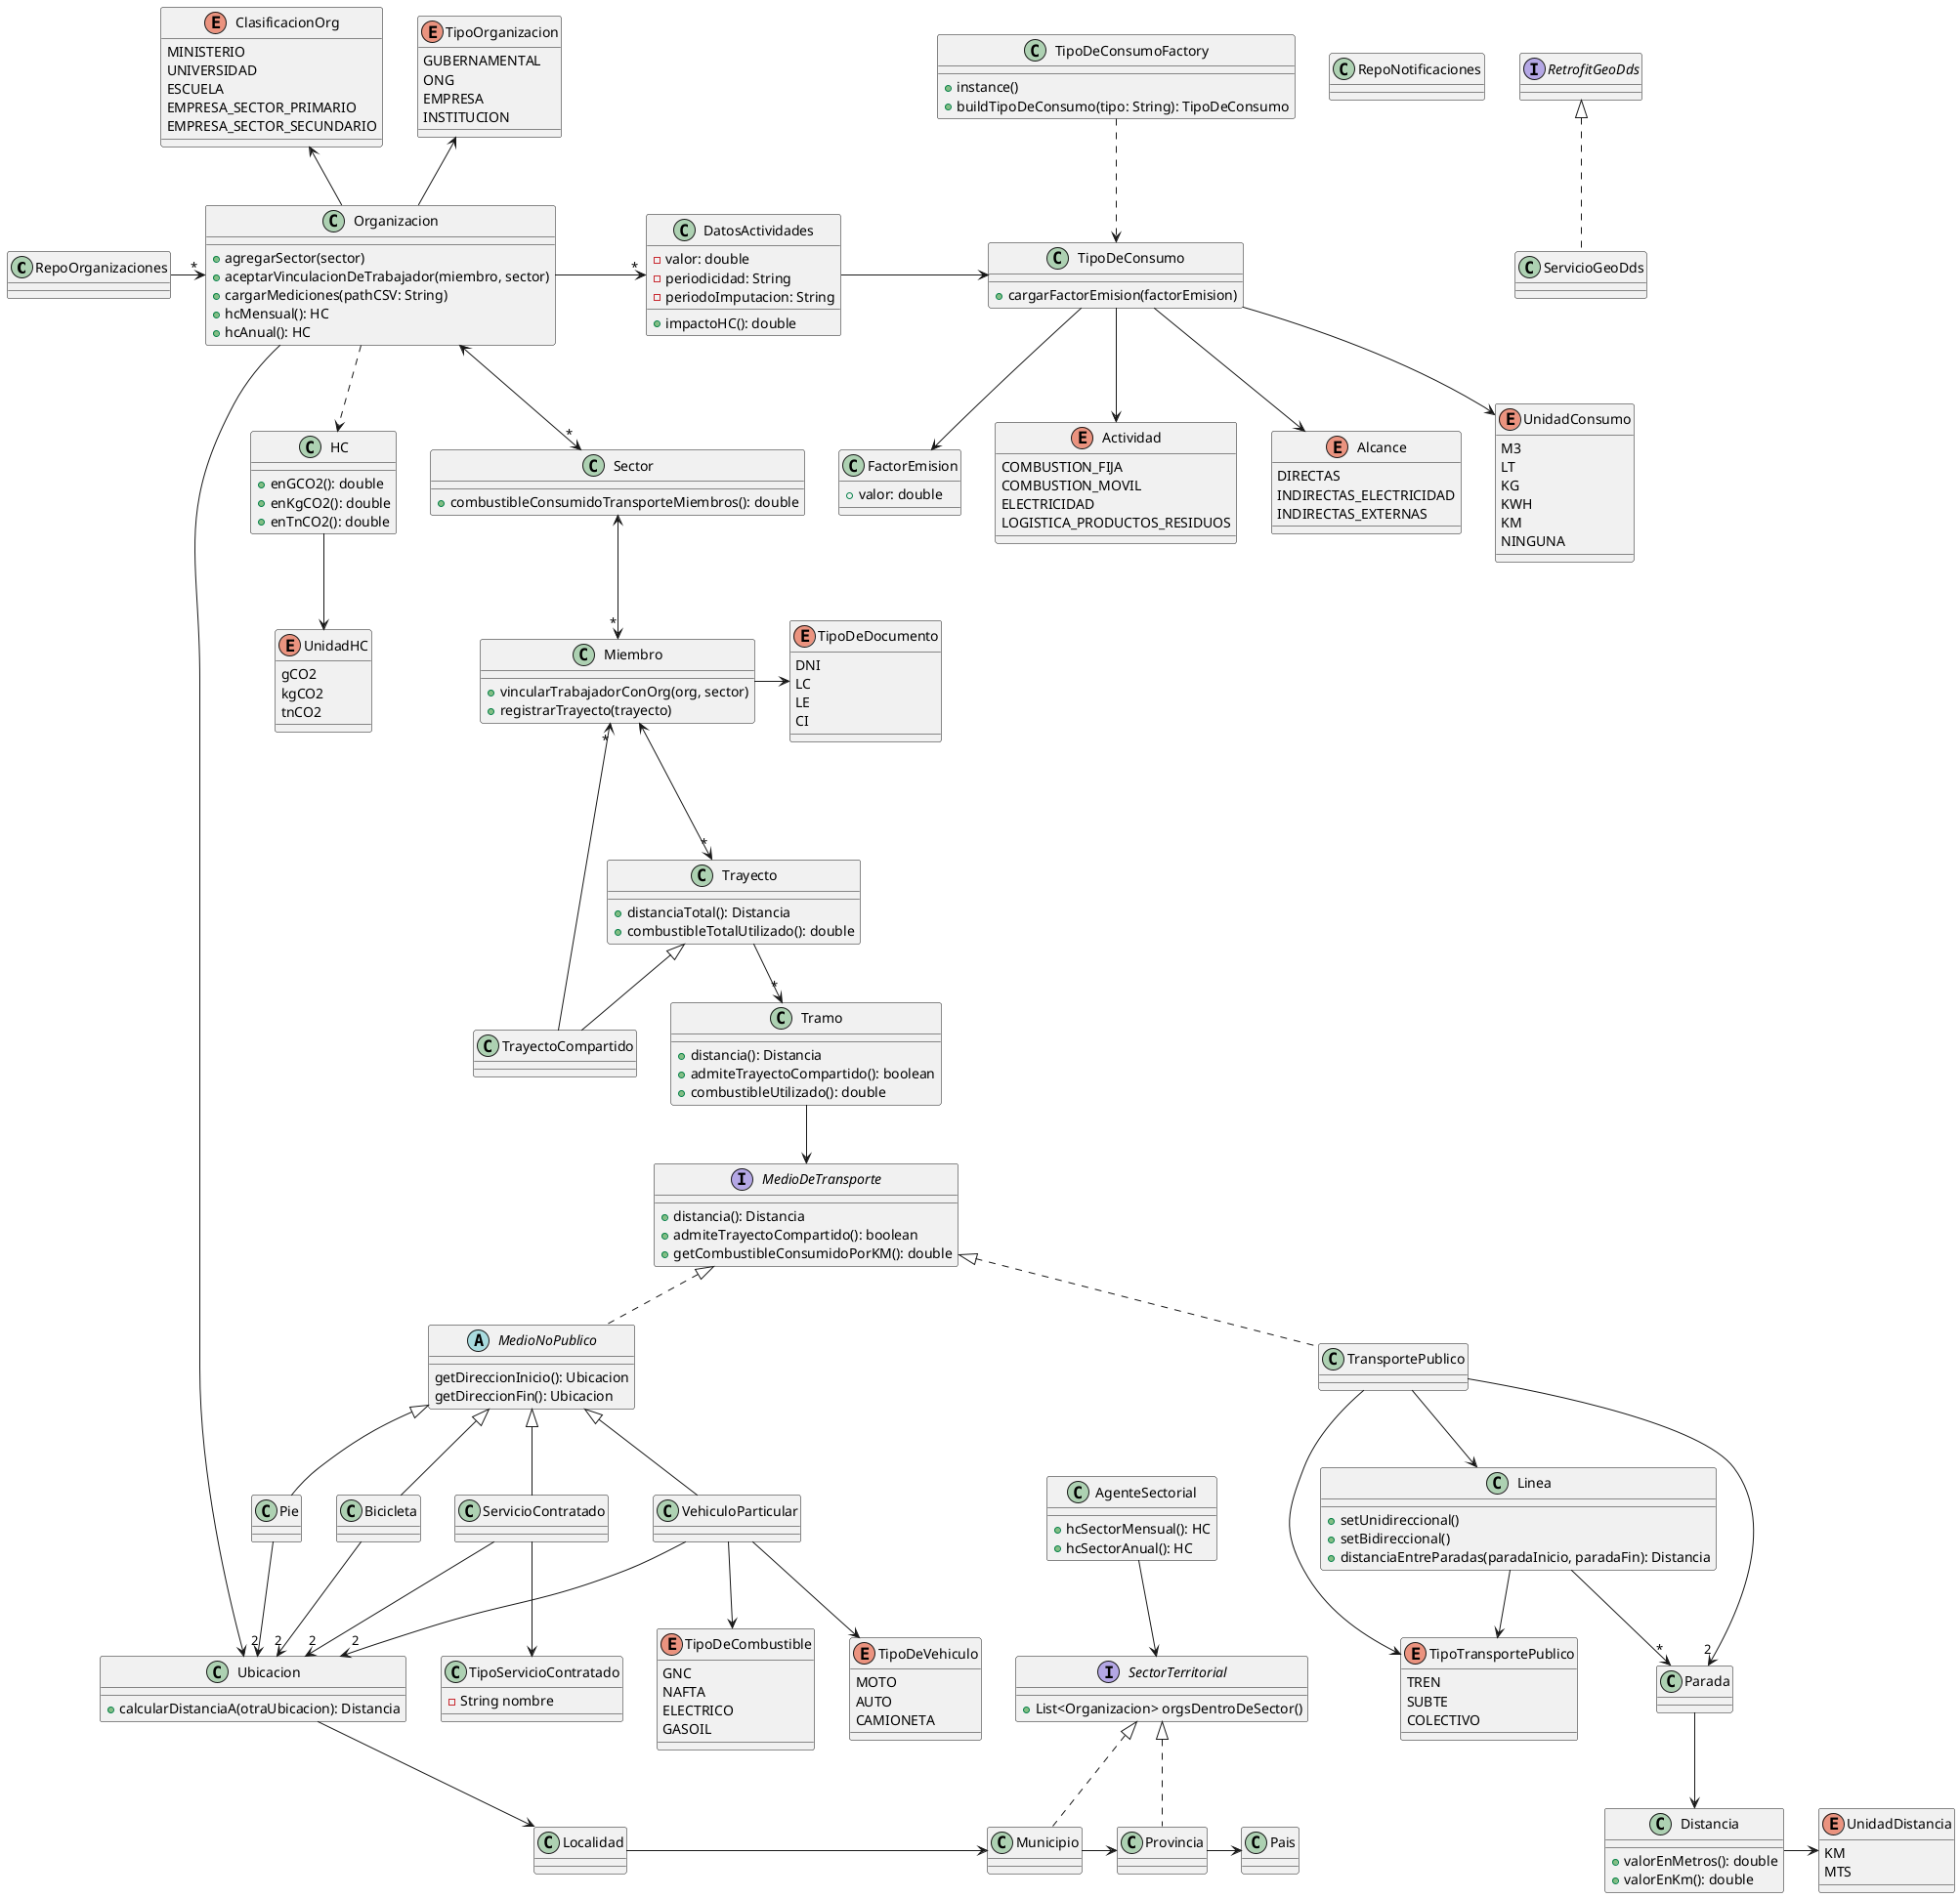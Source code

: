 ' Link: https://plantuml.com/es/class-diagram

@startuml

' Repos

class RepoOrganizaciones {}
class RepoNotificaciones {}

enum TipoOrganizacion {
  GUBERNAMENTAL
  ONG
  EMPRESA 
  INSTITUCION
}

enum ClasificacionOrg {
  MINISTERIO
  UNIVERSIDAD
  ESCUELA
  EMPRESA_SECTOR_PRIMARIO
  EMPRESA_SECTOR_SECUNDARIO
}

class Organizacion {
    + agregarSector(sector)
    + aceptarVinculacionDeTrabajador(miembro, sector)
    + cargarMediciones(pathCSV: String)
    + hcMensual(): HC
    + hcAnual(): HC
}

class Sector {
    + combustibleConsumidoTransporteMiembros(): double
}

class Miembro {
    + vincularTrabajadorConOrg(org, sector)
    + registrarTrayecto(trayecto)
}

enum TipoDeDocumento {
  DNI
  LC
  LE
  CI
}

' Me voy por las ramas

class Ubicacion {
    + calcularDistanciaA(otraUbicacion): Distancia
}

class Localidad {}

class Municipio implements SectorTerritorial{}

class Provincia implements SectorTerritorial{}

class Pais {}

interface SectorTerritorial {
    + List<Organizacion> orgsDentroDeSector()
}

class AgenteSectorial {
    + hcSectorMensual(): HC
    + hcSectorAnual(): HC
}

class HC {
    + enGCO2(): double
    + enKgCO2(): double
    + enTnCO2(): double
}

enum UnidadHC {
  gCO2
  kgCO2
  tnCO2
}

class Distancia {
    + valorEnMetros(): double
    + valorEnKm(): double 
}

enum UnidadDistancia {
  KM
  MTS
}

' vuelvo de las ramas

class Trayecto {
    + distanciaTotal(): Distancia
    + combustibleTotalUtilizado(): double
}

class TrayectoCompartido extends Trayecto {}

class Tramo {
    + distancia(): Distancia
    + admiteTrayectoCompartido(): boolean
    + combustibleUtilizado(): double 
}

interface MedioDeTransporte {
    + distancia(): Distancia
    + admiteTrayectoCompartido(): boolean 
    + getCombustibleConsumidoPorKM(): double
}

enum TipoTransportePublico {
  TREN
  SUBTE
  COLECTIVO
}

class TransportePublico implements MedioDeTransporte {}

class Linea {
    + setUnidireccional()
    + setBidireccional()
    + distanciaEntreParadas(paradaInicio, paradaFin): Distancia
}

class Parada {}

abstract class MedioNoPublico implements MedioDeTransporte {
    getDireccionInicio(): Ubicacion
    getDireccionFin(): Ubicacion
} 

class Pie extends MedioNoPublico {}
class Bicicleta extends MedioNoPublico {}
class ServicioContratado extends MedioNoPublico {}

class TipoServicioContratado {
    - String nombre
}

class VehiculoParticular extends MedioNoPublico {}

enum TipoDeVehiculo {
  MOTO
  AUTO
  CAMIONETA
}

enum TipoDeCombustible {
  GNC
  NAFTA
  ELECTRICO
  GASOIL
}

' API

interface RetrofitGeoDds {}
class ServicioGeoDds implements RetrofitGeoDds {}

' Datos de Actividades

class DatosActividades {
  - valor: double
  - periodicidad: String
  - periodoImputacion: String

  + impactoHC(): double
}

enum Actividad {
  COMBUSTION_FIJA
  COMBUSTION_MOVIL
  ELECTRICIDAD
  LOGISTICA_PRODUCTOS_RESIDUOS
}

enum Alcance {
  DIRECTAS
  INDIRECTAS_ELECTRICIDAD
  INDIRECTAS_EXTERNAS
}

enum UnidadConsumo {
  M3
  LT
  KG
  KWH
  KM
  NINGUNA
}

class FactorEmision {
  + valor: double
}

class TipoDeConsumo {
  + cargarFactorEmision(factorEmision)
}

class TipoDeConsumoFactory {
  + instance()
  + buildTipoDeConsumo(tipo: String): TipoDeConsumo
}

Organizacion <--> "*" Sector
Sector <--> "*" Miembro
Miembro <---> "*" Trayecto
Trayecto --> "*" Tramo
Tramo --> MedioDeTransporte


RepoOrganizaciones -> "*" Organizacion
ClasificacionOrg <-- Organizacion
TipoOrganizacion <-- Organizacion
Organizacion ---> Ubicacion
Miembro -> TipoDeDocumento
TrayectoCompartido --> "*" Miembro
TransportePublico --> TipoTransportePublico
TransportePublico --> "2" Parada
TransportePublico --> Linea
Linea --> "*" Parada
Linea --> TipoTransportePublico
Parada --> Distancia
Distancia -> UnidadDistancia

Pie --> "2" Ubicacion
Bicicleta --> "2" Ubicacion
ServicioContratado --> "2" Ubicacion
ServicioContratado --> TipoServicioContratado
VehiculoParticular --> "2" Ubicacion
VehiculoParticular --> TipoDeVehiculo
VehiculoParticular --> TipoDeCombustible

Ubicacion --> Localidad
Localidad -> Municipio
Municipio -> Provincia
Provincia -> Pais
AgenteSectorial --> SectorTerritorial

Organizacion -> "*" DatosActividades
DatosActividades -> TipoDeConsumo
TipoDeConsumo --> Actividad
TipoDeConsumo --> Alcance
TipoDeConsumo --> UnidadConsumo
TipoDeConsumo --> FactorEmision
TipoDeConsumoFactory ..> TipoDeConsumo

Organizacion ..> HC
'HC <.... AgenteSectorial
HC --> UnidadHC

@enduml